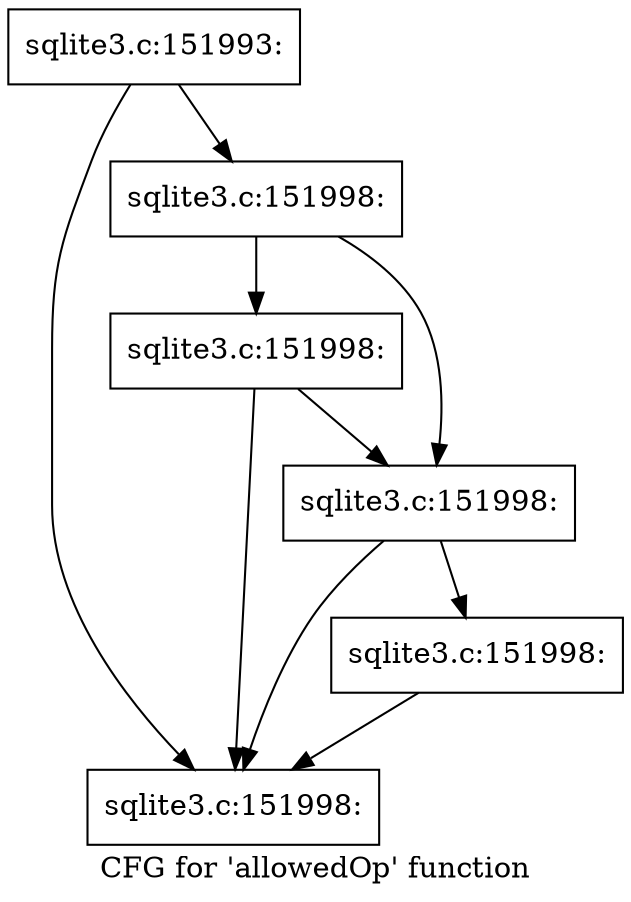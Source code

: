 digraph "CFG for 'allowedOp' function" {
	label="CFG for 'allowedOp' function";

	Node0x55c0f95bb950 [shape=record,label="{sqlite3.c:151993:}"];
	Node0x55c0f95bb950 -> Node0x55c0f95be950;
	Node0x55c0f95bb950 -> Node0x55c0f95bbb50;
	Node0x55c0f95bbb50 [shape=record,label="{sqlite3.c:151998:}"];
	Node0x55c0f95bbb50 -> Node0x55c0f95bbda0;
	Node0x55c0f95bbb50 -> Node0x55c0f95be740;
	Node0x55c0f95bbda0 [shape=record,label="{sqlite3.c:151998:}"];
	Node0x55c0f95bbda0 -> Node0x55c0f95be950;
	Node0x55c0f95bbda0 -> Node0x55c0f95be740;
	Node0x55c0f95be740 [shape=record,label="{sqlite3.c:151998:}"];
	Node0x55c0f95be740 -> Node0x55c0f95be950;
	Node0x55c0f95be740 -> Node0x55c0f95bb840;
	Node0x55c0f95bb840 [shape=record,label="{sqlite3.c:151998:}"];
	Node0x55c0f95bb840 -> Node0x55c0f95be950;
	Node0x55c0f95be950 [shape=record,label="{sqlite3.c:151998:}"];
}
